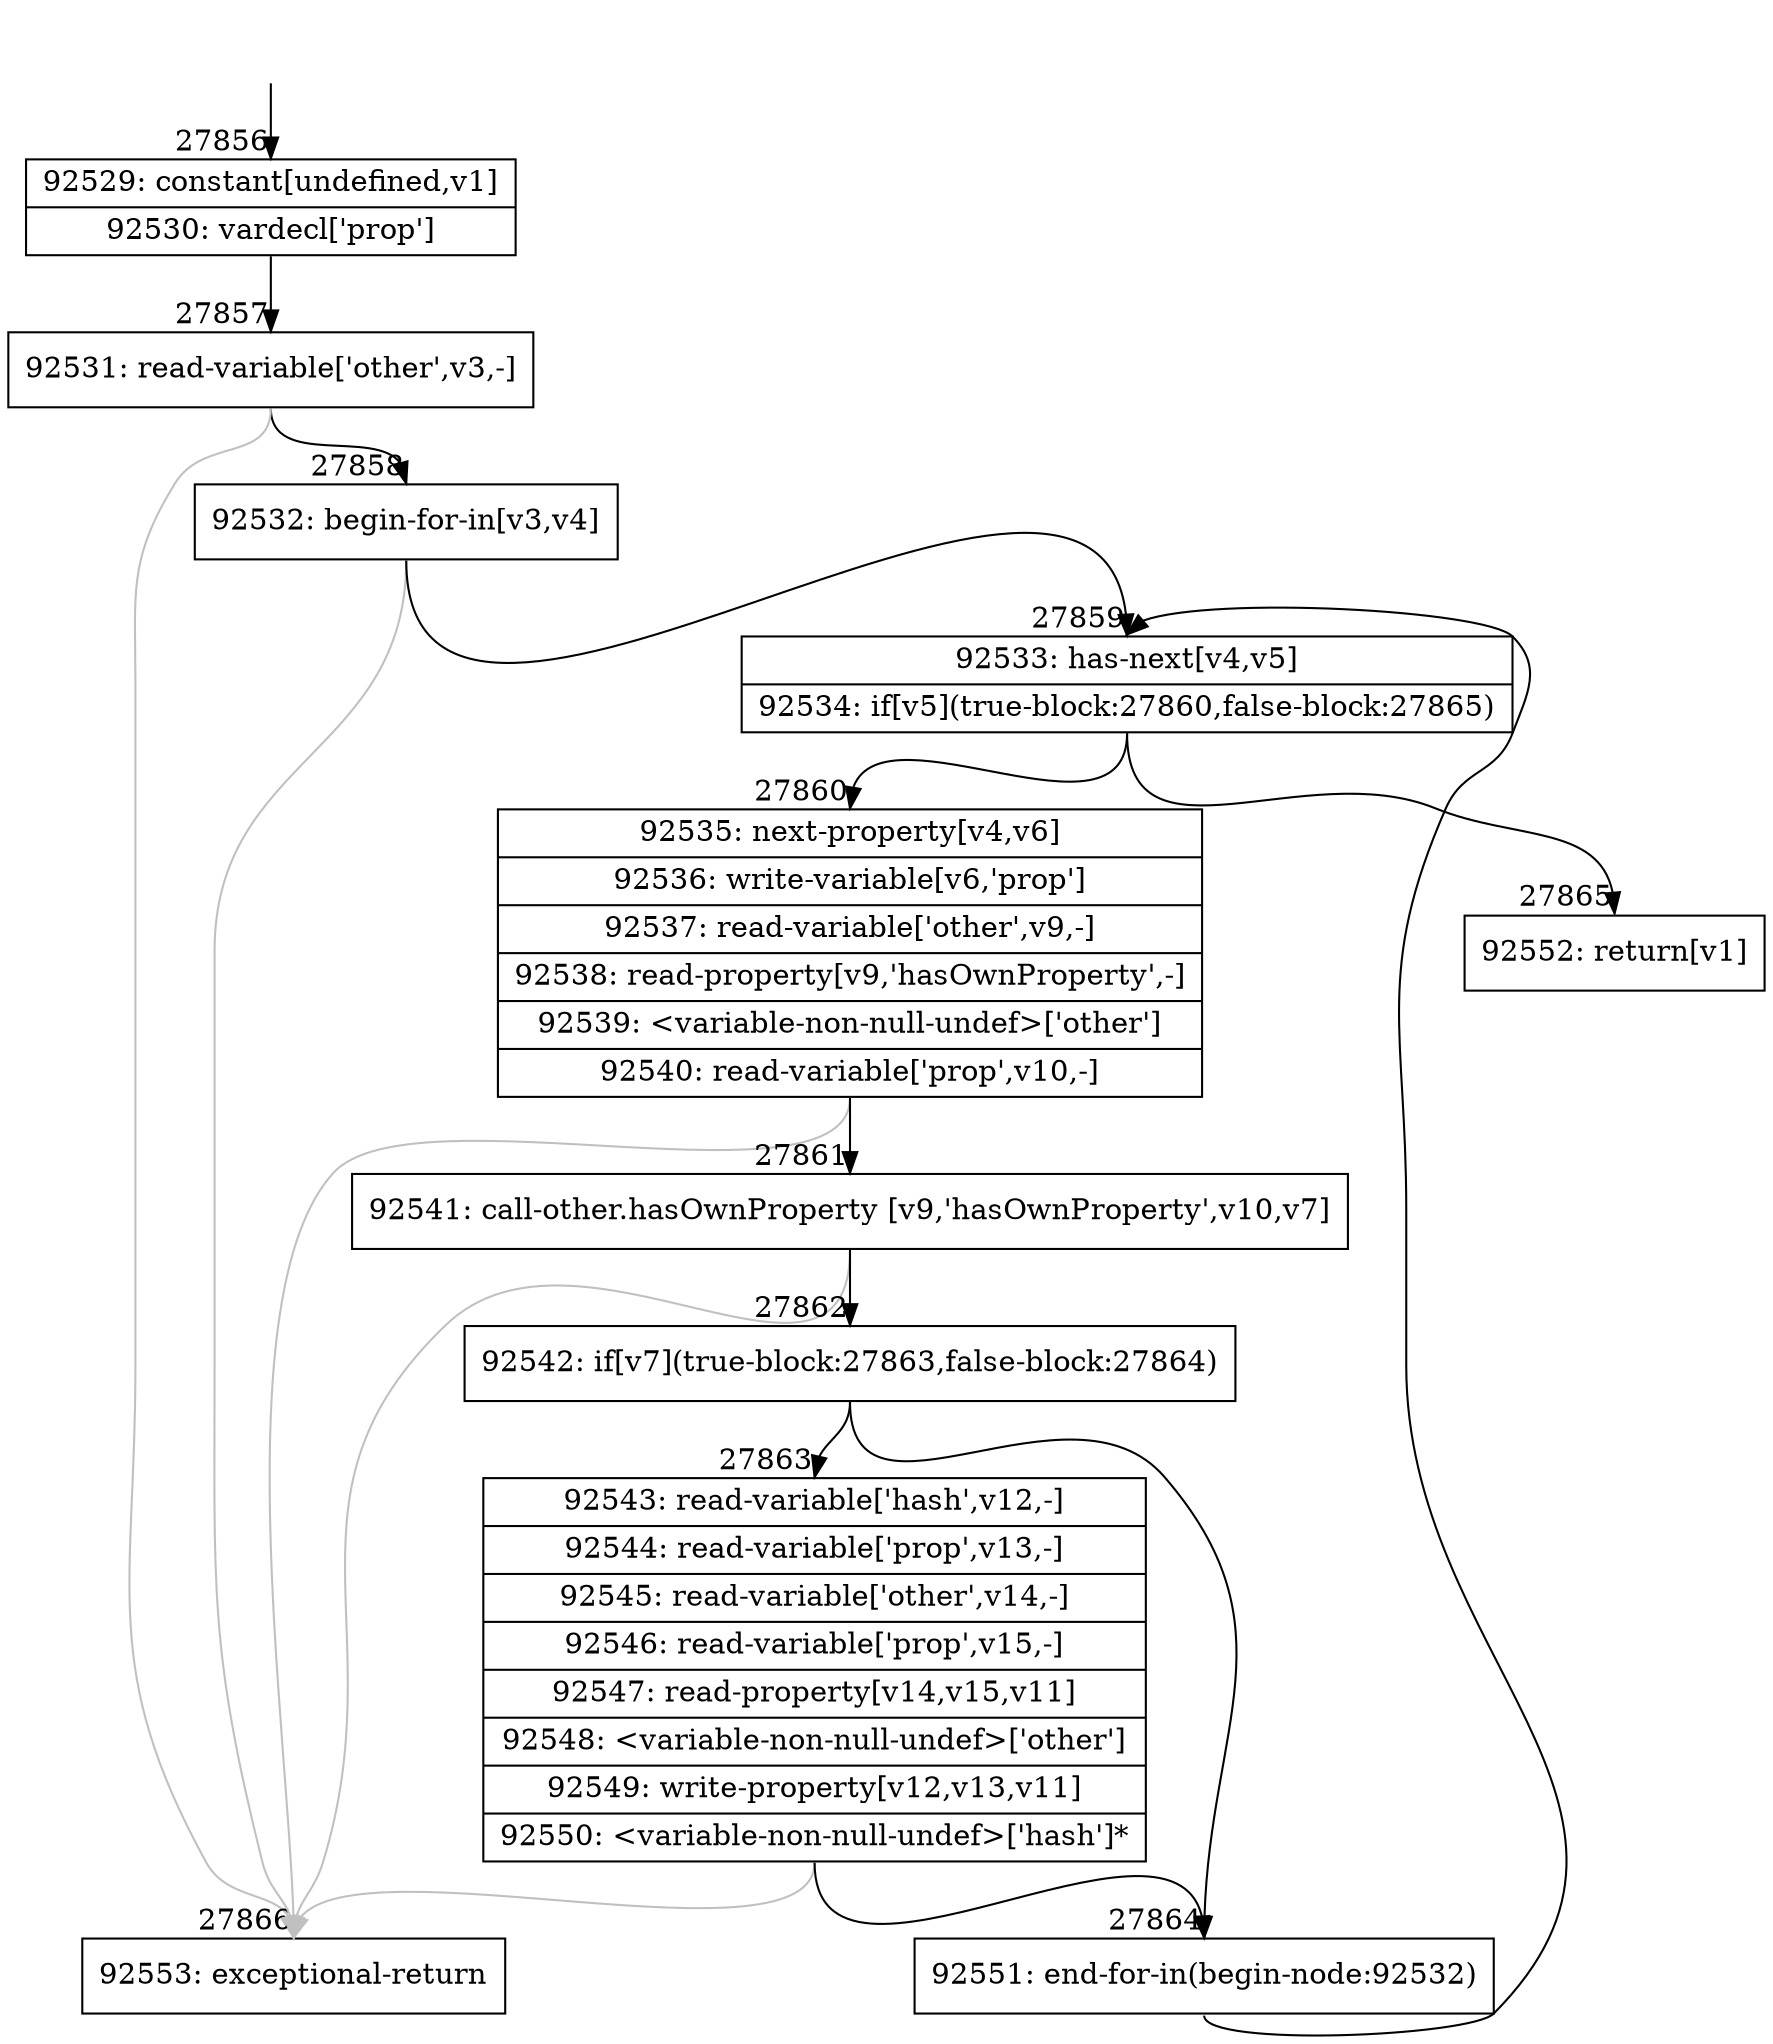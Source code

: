 digraph {
rankdir="TD"
BB_entry2436[shape=none,label=""];
BB_entry2436 -> BB27856 [tailport=s, headport=n, headlabel="    27856"]
BB27856 [shape=record label="{92529: constant[undefined,v1]|92530: vardecl['prop']}" ] 
BB27856 -> BB27857 [tailport=s, headport=n, headlabel="      27857"]
BB27857 [shape=record label="{92531: read-variable['other',v3,-]}" ] 
BB27857 -> BB27858 [tailport=s, headport=n, headlabel="      27858"]
BB27857 -> BB27866 [tailport=s, headport=n, color=gray, headlabel="      27866"]
BB27858 [shape=record label="{92532: begin-for-in[v3,v4]}" ] 
BB27858 -> BB27859 [tailport=s, headport=n, headlabel="      27859"]
BB27858 -> BB27866 [tailport=s, headport=n, color=gray]
BB27859 [shape=record label="{92533: has-next[v4,v5]|92534: if[v5](true-block:27860,false-block:27865)}" ] 
BB27859 -> BB27860 [tailport=s, headport=n, headlabel="      27860"]
BB27859 -> BB27865 [tailport=s, headport=n, headlabel="      27865"]
BB27860 [shape=record label="{92535: next-property[v4,v6]|92536: write-variable[v6,'prop']|92537: read-variable['other',v9,-]|92538: read-property[v9,'hasOwnProperty',-]|92539: \<variable-non-null-undef\>['other']|92540: read-variable['prop',v10,-]}" ] 
BB27860 -> BB27861 [tailport=s, headport=n, headlabel="      27861"]
BB27860 -> BB27866 [tailport=s, headport=n, color=gray]
BB27861 [shape=record label="{92541: call-other.hasOwnProperty [v9,'hasOwnProperty',v10,v7]}" ] 
BB27861 -> BB27862 [tailport=s, headport=n, headlabel="      27862"]
BB27861 -> BB27866 [tailport=s, headport=n, color=gray]
BB27862 [shape=record label="{92542: if[v7](true-block:27863,false-block:27864)}" ] 
BB27862 -> BB27863 [tailport=s, headport=n, headlabel="      27863"]
BB27862 -> BB27864 [tailport=s, headport=n, headlabel="      27864"]
BB27863 [shape=record label="{92543: read-variable['hash',v12,-]|92544: read-variable['prop',v13,-]|92545: read-variable['other',v14,-]|92546: read-variable['prop',v15,-]|92547: read-property[v14,v15,v11]|92548: \<variable-non-null-undef\>['other']|92549: write-property[v12,v13,v11]|92550: \<variable-non-null-undef\>['hash']*}" ] 
BB27863 -> BB27864 [tailport=s, headport=n]
BB27863 -> BB27866 [tailport=s, headport=n, color=gray]
BB27864 [shape=record label="{92551: end-for-in(begin-node:92532)}" ] 
BB27864 -> BB27859 [tailport=s, headport=n]
BB27865 [shape=record label="{92552: return[v1]}" ] 
BB27866 [shape=record label="{92553: exceptional-return}" ] 
//#$~ 50029
}

